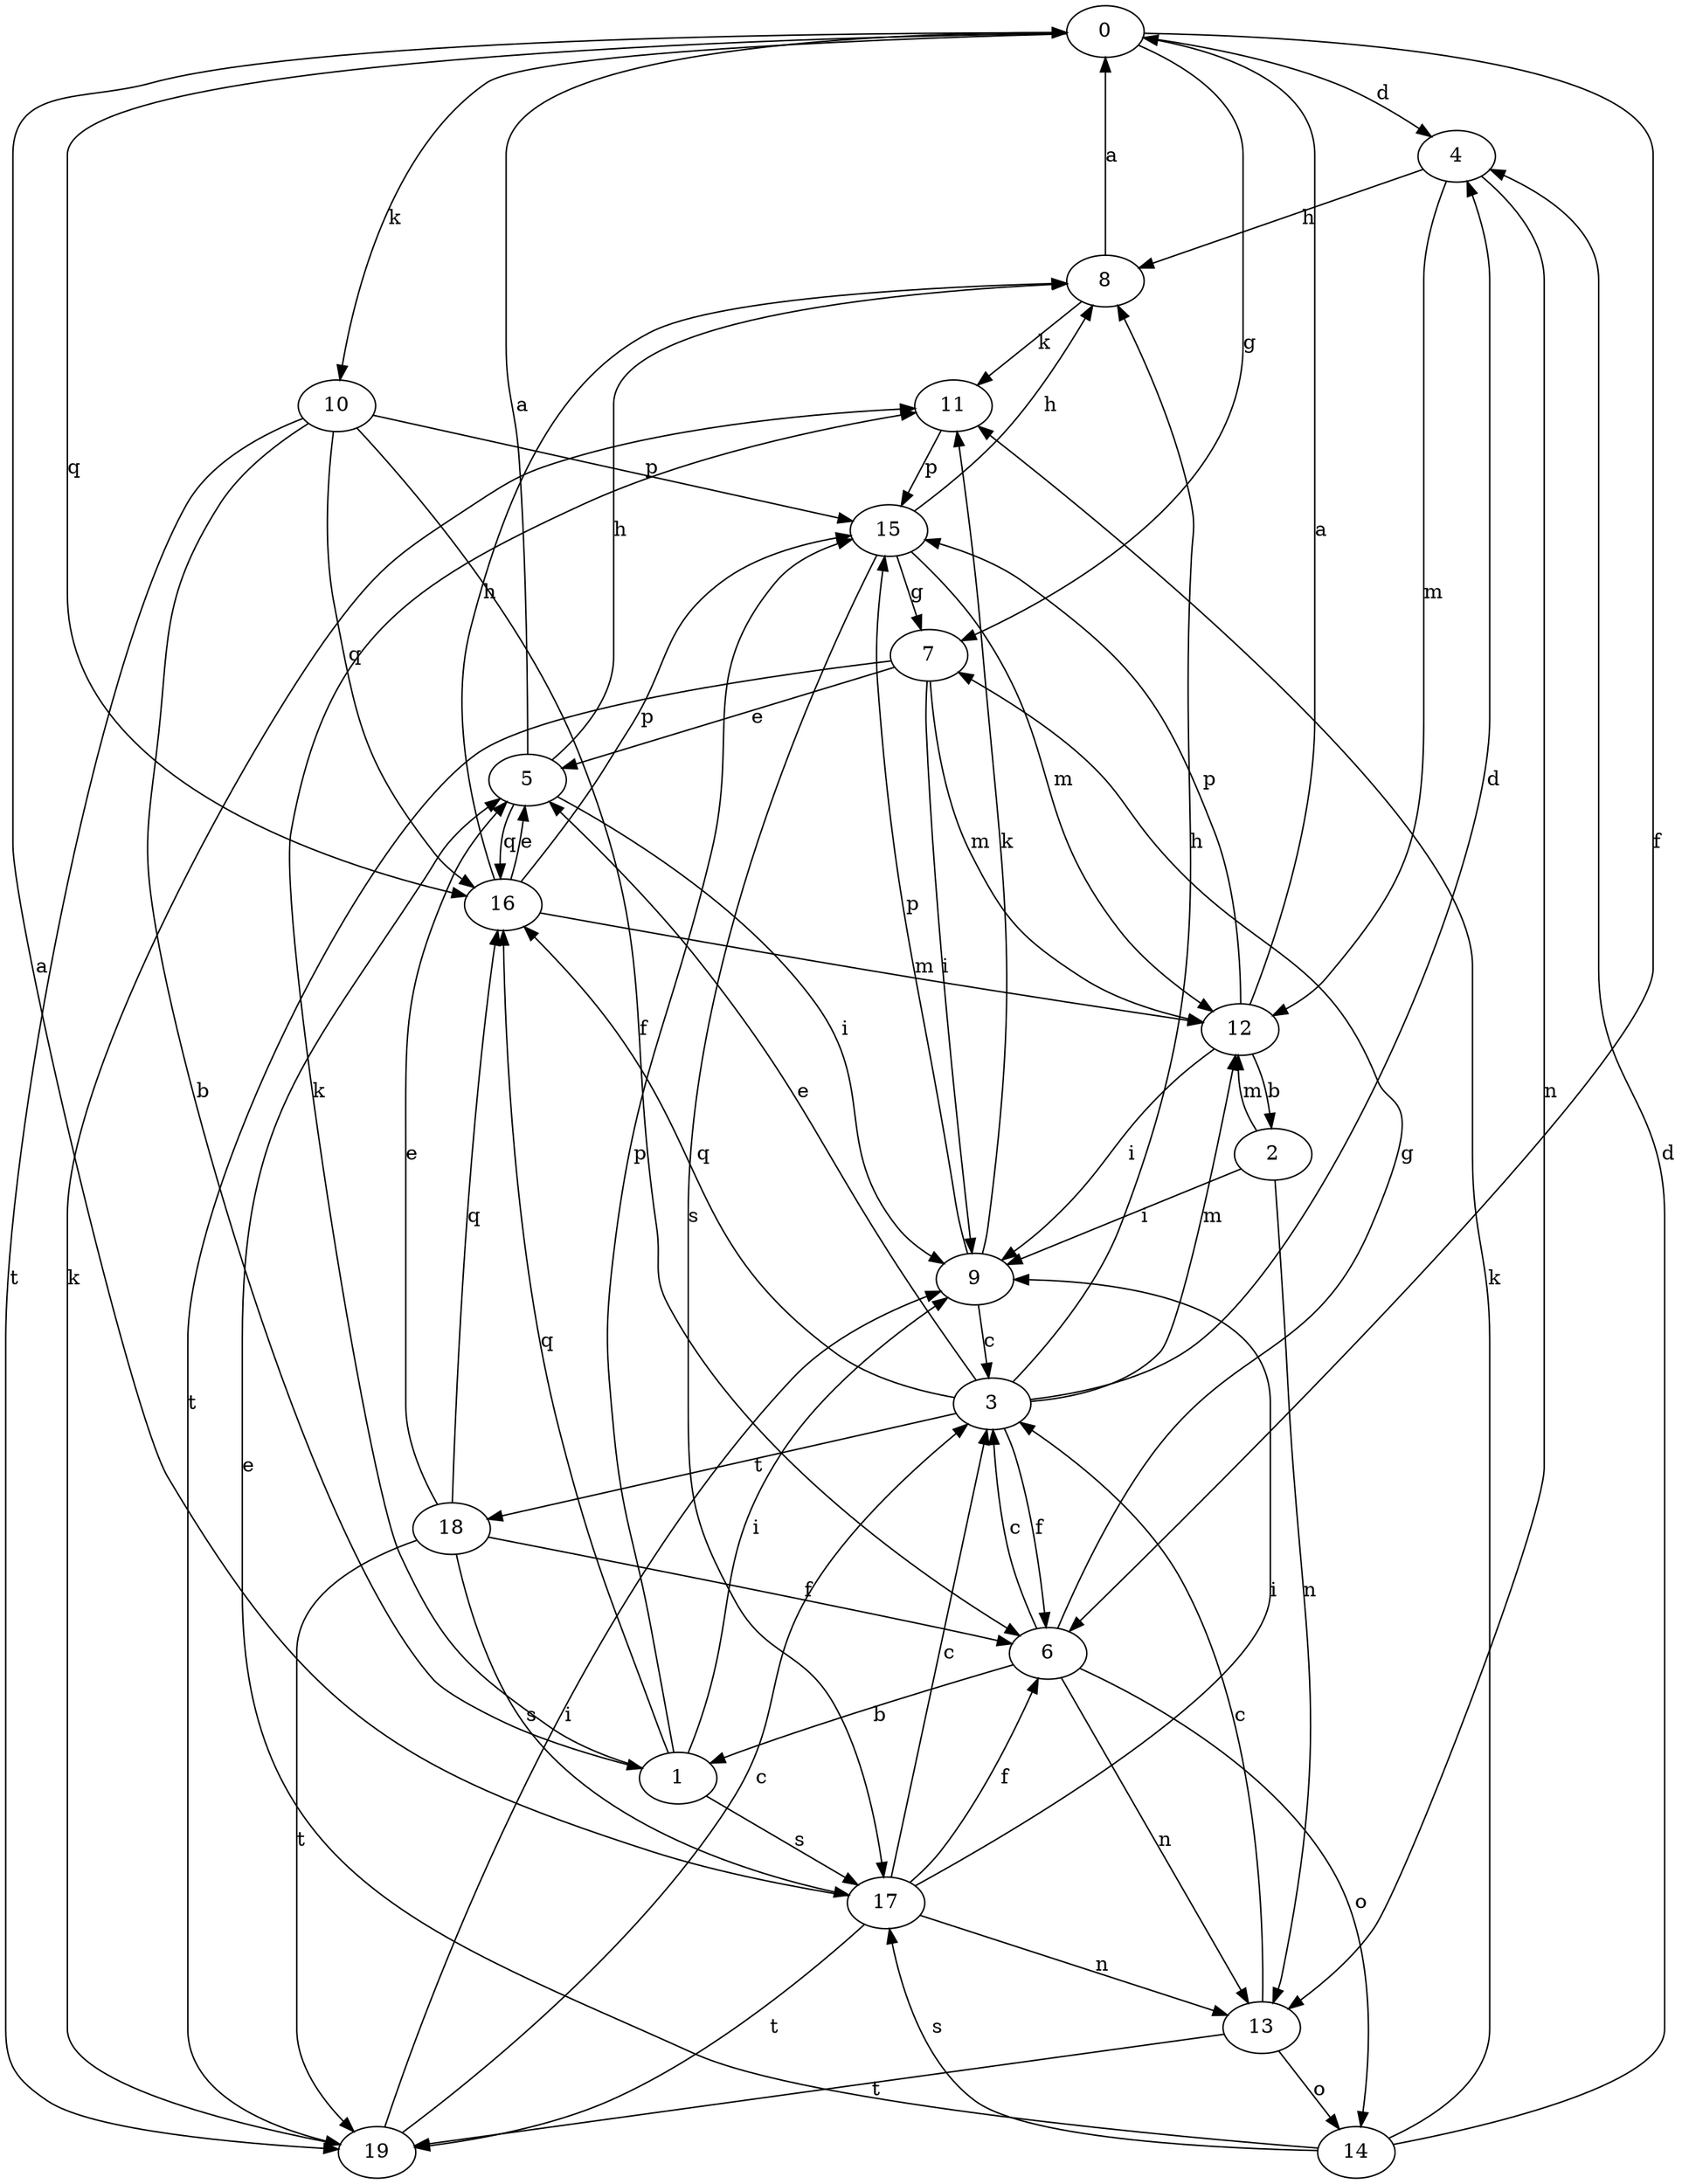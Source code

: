 strict digraph  {
0;
1;
2;
3;
4;
5;
6;
7;
8;
9;
10;
11;
12;
13;
14;
15;
16;
17;
18;
19;
0 -> 4  [label=d];
0 -> 6  [label=f];
0 -> 7  [label=g];
0 -> 10  [label=k];
0 -> 16  [label=q];
1 -> 9  [label=i];
1 -> 11  [label=k];
1 -> 15  [label=p];
1 -> 16  [label=q];
1 -> 17  [label=s];
2 -> 9  [label=i];
2 -> 12  [label=m];
2 -> 13  [label=n];
3 -> 4  [label=d];
3 -> 5  [label=e];
3 -> 6  [label=f];
3 -> 8  [label=h];
3 -> 12  [label=m];
3 -> 16  [label=q];
3 -> 18  [label=t];
4 -> 8  [label=h];
4 -> 12  [label=m];
4 -> 13  [label=n];
5 -> 0  [label=a];
5 -> 8  [label=h];
5 -> 9  [label=i];
5 -> 16  [label=q];
6 -> 1  [label=b];
6 -> 3  [label=c];
6 -> 7  [label=g];
6 -> 13  [label=n];
6 -> 14  [label=o];
7 -> 5  [label=e];
7 -> 9  [label=i];
7 -> 12  [label=m];
7 -> 19  [label=t];
8 -> 0  [label=a];
8 -> 11  [label=k];
9 -> 3  [label=c];
9 -> 11  [label=k];
9 -> 15  [label=p];
10 -> 1  [label=b];
10 -> 6  [label=f];
10 -> 15  [label=p];
10 -> 16  [label=q];
10 -> 19  [label=t];
11 -> 15  [label=p];
12 -> 0  [label=a];
12 -> 2  [label=b];
12 -> 9  [label=i];
12 -> 15  [label=p];
13 -> 3  [label=c];
13 -> 14  [label=o];
13 -> 19  [label=t];
14 -> 4  [label=d];
14 -> 5  [label=e];
14 -> 11  [label=k];
14 -> 17  [label=s];
15 -> 7  [label=g];
15 -> 8  [label=h];
15 -> 12  [label=m];
15 -> 17  [label=s];
16 -> 5  [label=e];
16 -> 8  [label=h];
16 -> 12  [label=m];
16 -> 15  [label=p];
17 -> 0  [label=a];
17 -> 3  [label=c];
17 -> 6  [label=f];
17 -> 9  [label=i];
17 -> 13  [label=n];
17 -> 19  [label=t];
18 -> 5  [label=e];
18 -> 6  [label=f];
18 -> 16  [label=q];
18 -> 17  [label=s];
18 -> 19  [label=t];
19 -> 3  [label=c];
19 -> 9  [label=i];
19 -> 11  [label=k];
}
